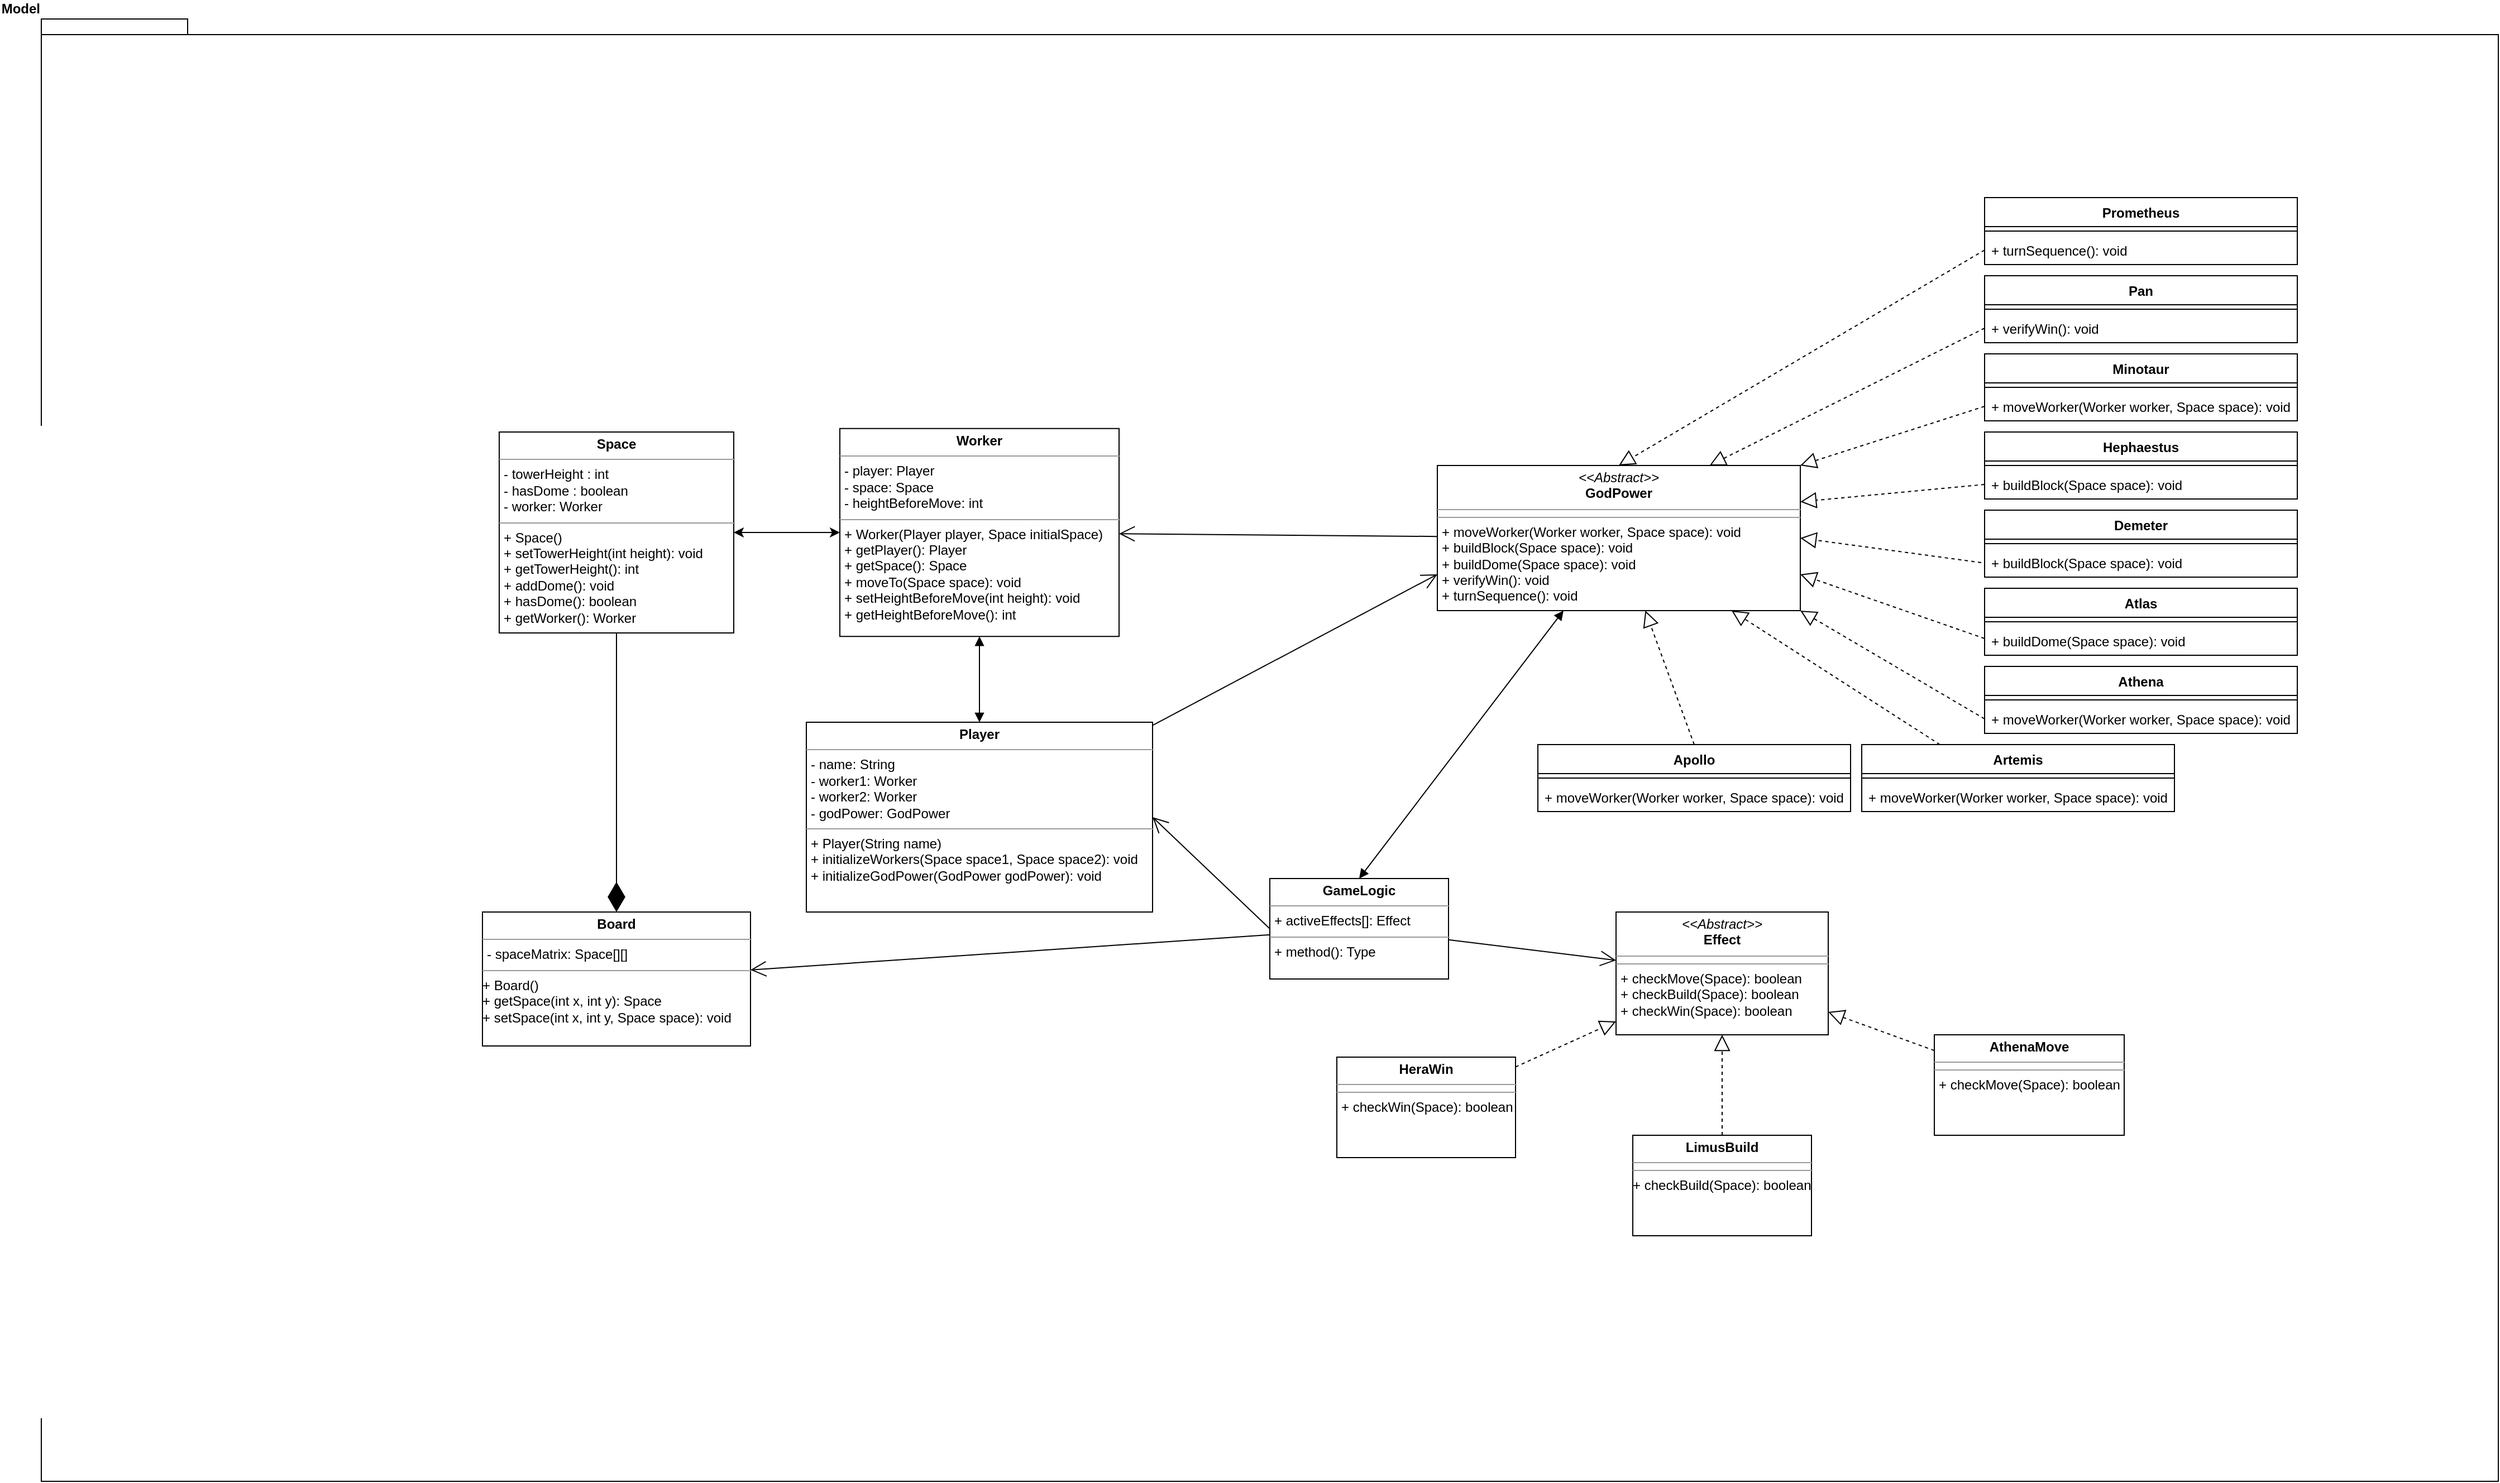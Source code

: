 <mxfile version="12.9.1" type="github"><diagram name="Page-1" id="c4acf3e9-155e-7222-9cf6-157b1a14988f"><mxGraphModel dx="2333" dy="1890" grid="1" gridSize="10" guides="1" tooltips="1" connect="1" arrows="1" fold="1" page="1" pageScale="1" pageWidth="850" pageHeight="1100" background="#ffffff" math="0" shadow="0"><root><mxCell id="0"/><mxCell id="1" parent="0"/><mxCell id="uEDdseuTx4ar9folRoNE-3" value="&lt;div&gt;Model&lt;/div&gt;" style="shape=folder;fontStyle=1;spacingTop=10;tabWidth=40;tabHeight=14;tabPosition=left;html=1;labelPosition=left;verticalLabelPosition=top;align=right;verticalAlign=bottom;" parent="1" vertex="1"><mxGeometry x="-290" y="-280" width="2200" height="1310" as="geometry"/></mxCell><mxCell id="uEDdseuTx4ar9folRoNE-6" value="&lt;p style=&quot;margin: 0px ; margin-top: 4px ; text-align: center&quot;&gt;&lt;b&gt;Space&lt;/b&gt;&lt;br&gt;&lt;/p&gt;&lt;hr size=&quot;1&quot;&gt;&lt;p style=&quot;margin: 0px ; margin-left: 4px&quot;&gt;- towerHeight : int&lt;/p&gt;&lt;p style=&quot;margin: 0px ; margin-left: 4px&quot;&gt;- hasDome : boolean&lt;/p&gt;&lt;p style=&quot;margin: 0px ; margin-left: 4px&quot;&gt;- worker: Worker&lt;br&gt;&lt;/p&gt;&lt;hr size=&quot;1&quot;&gt;&lt;p style=&quot;margin: 0px ; margin-left: 4px&quot;&gt;+ Space()&lt;br&gt;&lt;/p&gt;&lt;p style=&quot;margin: 0px ; margin-left: 4px&quot;&gt;+ setTowerHeight(int height): void&lt;/p&gt;&lt;p style=&quot;margin: 0px ; margin-left: 4px&quot;&gt;+ getTowerHeight(): int&lt;/p&gt;&lt;p style=&quot;margin: 0px ; margin-left: 4px&quot;&gt;+ addDome(): void&lt;br&gt;&lt;/p&gt;&lt;p style=&quot;margin: 0px ; margin-left: 4px&quot;&gt;+ hasDome(): boolean&lt;/p&gt;&lt;p style=&quot;margin: 0px ; margin-left: 4px&quot;&gt;+ getWorker(): Worker&lt;br&gt;&lt;/p&gt;&lt;p style=&quot;margin: 0px ; margin-left: 4px&quot;&gt;&lt;br&gt;&lt;/p&gt;" style="verticalAlign=top;align=left;overflow=fill;fontSize=12;fontFamily=Helvetica;html=1;" parent="1" vertex="1"><mxGeometry x="120" y="90" width="210" height="180" as="geometry"/></mxCell><mxCell id="uEDdseuTx4ar9folRoNE-10" style="edgeStyle=orthogonalEdgeStyle;rounded=0;orthogonalLoop=1;jettySize=auto;html=1;startArrow=classic;startFill=1;" parent="1" source="uEDdseuTx4ar9folRoNE-9" target="uEDdseuTx4ar9folRoNE-6" edge="1"><mxGeometry relative="1" as="geometry"/></mxCell><mxCell id="uEDdseuTx4ar9folRoNE-9" value="&lt;p style=&quot;margin: 0px ; margin-top: 4px ; text-align: center&quot;&gt;&lt;b&gt;Worker&lt;/b&gt;&lt;br&gt;&lt;/p&gt;&lt;hr size=&quot;1&quot;&gt;&lt;p style=&quot;margin: 0px ; margin-left: 4px&quot;&gt;- player: Player&lt;/p&gt;&lt;p style=&quot;margin: 0px ; margin-left: 4px&quot;&gt;- space: Space&lt;/p&gt;&lt;p style=&quot;margin: 0px ; margin-left: 4px&quot;&gt;- heightBeforeMove: int&lt;br&gt;&lt;/p&gt;&lt;hr size=&quot;1&quot;&gt;&lt;p style=&quot;margin: 0px ; margin-left: 4px&quot;&gt;+ Worker(Player player, Space initialSpace)&lt;br&gt;&lt;/p&gt;&lt;p style=&quot;margin: 0px ; margin-left: 4px&quot;&gt;+ getPlayer(): Player&lt;/p&gt;&lt;p style=&quot;margin: 0px ; margin-left: 4px&quot;&gt;+ getSpace(): Space&lt;/p&gt;&lt;p style=&quot;margin: 0px ; margin-left: 4px&quot;&gt;+ moveTo(Space space): void&lt;/p&gt;&lt;p style=&quot;margin: 0px ; margin-left: 4px&quot;&gt;+ setHeightBeforeMove(int height): void&lt;/p&gt;&lt;p style=&quot;margin: 0px ; margin-left: 4px&quot;&gt;+ getHeightBeforeMove(): int&lt;br&gt;&lt;/p&gt;&lt;p style=&quot;margin: 0px ; margin-left: 4px&quot;&gt;&lt;br&gt;&lt;/p&gt;&lt;p style=&quot;margin: 0px ; margin-left: 4px&quot;&gt;&lt;br&gt;&lt;/p&gt;&lt;p style=&quot;margin: 0px ; margin-left: 4px&quot;&gt;&lt;br&gt;&lt;/p&gt;" style="verticalAlign=top;align=left;overflow=fill;fontSize=12;fontFamily=Helvetica;html=1;" parent="1" vertex="1"><mxGeometry x="425" y="86.88" width="250" height="186.25" as="geometry"/></mxCell><mxCell id="uEDdseuTx4ar9folRoNE-12" value="&lt;p style=&quot;margin: 0px ; margin-top: 4px ; text-align: center&quot;&gt;&lt;b&gt;Player&lt;/b&gt;&lt;br&gt;&lt;/p&gt;&lt;hr size=&quot;1&quot;&gt;&lt;p style=&quot;margin: 0px ; margin-left: 4px&quot;&gt;- name: String&lt;/p&gt;&lt;p style=&quot;margin: 0px ; margin-left: 4px&quot;&gt;- worker1: Worker&lt;/p&gt;&lt;p style=&quot;margin: 0px ; margin-left: 4px&quot;&gt;- worker2: Worker&lt;/p&gt;&lt;p style=&quot;margin: 0px ; margin-left: 4px&quot;&gt;- godPower: GodPower&lt;br&gt;&lt;/p&gt;&lt;hr size=&quot;1&quot;&gt;&lt;p style=&quot;margin: 0px ; margin-left: 4px&quot;&gt;+ Player(String name)&lt;/p&gt;&lt;p style=&quot;margin: 0px ; margin-left: 4px&quot;&gt;+ initializeWorkers(Space space1, Space space2): void&lt;br&gt;&lt;/p&gt;&lt;p style=&quot;margin: 0px ; margin-left: 4px&quot;&gt;+ initializeGodPower(GodPower godPower): void&lt;/p&gt;&lt;p style=&quot;margin: 0px ; margin-left: 4px&quot;&gt;&lt;br&gt;&lt;/p&gt;" style="verticalAlign=top;align=left;overflow=fill;fontSize=12;fontFamily=Helvetica;html=1;" parent="1" vertex="1"><mxGeometry x="395" y="350" width="310" height="170" as="geometry"/></mxCell><mxCell id="uEDdseuTx4ar9folRoNE-13" value="" style="endArrow=block;startArrow=block;endFill=1;startFill=1;html=1;exitX=0.5;exitY=1;exitDx=0;exitDy=0;entryX=0.5;entryY=0;entryDx=0;entryDy=0;" parent="1" source="uEDdseuTx4ar9folRoNE-9" target="uEDdseuTx4ar9folRoNE-12" edge="1"><mxGeometry width="160" relative="1" as="geometry"><mxPoint x="340" y="330" as="sourcePoint"/><mxPoint x="500" y="330" as="targetPoint"/></mxGeometry></mxCell><mxCell id="uEDdseuTx4ar9folRoNE-25" value="&lt;p style=&quot;margin: 0px ; margin-top: 4px ; text-align: center&quot;&gt;&lt;b&gt;Board&lt;/b&gt;&lt;br&gt;&lt;/p&gt;&lt;hr size=&quot;1&quot;&gt;&lt;p style=&quot;margin: 0px ; margin-left: 4px&quot;&gt;- spaceMatrix: Space[][]&lt;/p&gt;&lt;hr size=&quot;1&quot;&gt;&lt;div&gt;+ Board()&lt;br&gt;&lt;/div&gt;&lt;div&gt;+ getSpace(int x, int y): Space&lt;/div&gt;&lt;div&gt;+ setSpace(int x, int y, Space space): void&lt;br&gt;&lt;/div&gt;" style="verticalAlign=top;align=left;overflow=fill;fontSize=12;fontFamily=Helvetica;html=1;" parent="1" vertex="1"><mxGeometry x="105" y="520" width="240" height="120" as="geometry"/></mxCell><mxCell id="uEDdseuTx4ar9folRoNE-28" value="" style="endArrow=diamondThin;endFill=1;endSize=24;html=1;" parent="1" source="uEDdseuTx4ar9folRoNE-6" target="uEDdseuTx4ar9folRoNE-25" edge="1"><mxGeometry width="160" relative="1" as="geometry"><mxPoint x="340" y="340" as="sourcePoint"/><mxPoint x="500" y="340" as="targetPoint"/></mxGeometry></mxCell><mxCell id="uEDdseuTx4ar9folRoNE-31" value="&lt;p style=&quot;margin: 0px ; margin-top: 4px ; text-align: center&quot;&gt;&lt;i&gt;&amp;lt;&amp;lt;Abstract&amp;gt;&amp;gt;&lt;/i&gt;&lt;br&gt;&lt;b&gt;GodPower&lt;/b&gt;&lt;/p&gt;&lt;hr size=&quot;1&quot;&gt;&lt;hr size=&quot;1&quot;&gt;&lt;p style=&quot;margin: 0px ; margin-left: 4px&quot;&gt;+ moveWorker(Worker worker, Space space): void&lt;/p&gt;&lt;p style=&quot;margin: 0px ; margin-left: 4px&quot;&gt;+ buildBlock(Space space): void&lt;br&gt;&lt;/p&gt;&lt;p style=&quot;margin: 0px ; margin-left: 4px&quot;&gt;+ buildDome(Space space): void&lt;/p&gt;&lt;p style=&quot;margin: 0px ; margin-left: 4px&quot;&gt;+ verifyWin(): void&lt;/p&gt;&lt;p style=&quot;margin: 0px ; margin-left: 4px&quot;&gt;+ turnSequence(): void&lt;br&gt;&lt;/p&gt;&lt;p style=&quot;margin: 0px ; margin-left: 4px&quot;&gt;&lt;br&gt;&lt;/p&gt;" style="verticalAlign=top;align=left;overflow=fill;fontSize=12;fontFamily=Helvetica;html=1;" parent="1" vertex="1"><mxGeometry x="960" y="120" width="325" height="130" as="geometry"/></mxCell><mxCell id="uEDdseuTx4ar9folRoNE-32" value="" style="endArrow=open;endFill=1;endSize=12;html=1;" parent="1" source="uEDdseuTx4ar9folRoNE-31" target="uEDdseuTx4ar9folRoNE-9" edge="1"><mxGeometry width="160" relative="1" as="geometry"><mxPoint x="680" y="270" as="sourcePoint"/><mxPoint x="840" y="270" as="targetPoint"/></mxGeometry></mxCell><mxCell id="A2e2mmVc-ByPGTGszFhx-50" value="" style="endArrow=block;dashed=1;endFill=0;endSize=12;html=1;exitX=0.5;exitY=0;exitDx=0;exitDy=0;" parent="1" source="A2e2mmVc-ByPGTGszFhx-5" target="uEDdseuTx4ar9folRoNE-31" edge="1"><mxGeometry width="160" relative="1" as="geometry"><mxPoint x="990" y="300" as="sourcePoint"/><mxPoint x="1011" y="250" as="targetPoint"/></mxGeometry></mxCell><mxCell id="A2e2mmVc-ByPGTGszFhx-41" value="Prometheus" style="swimlane;fontStyle=1;align=center;verticalAlign=top;childLayout=stackLayout;horizontal=1;startSize=26;horizontalStack=0;resizeParent=1;resizeParentMax=0;resizeLast=0;collapsible=1;marginBottom=0;" parent="1" vertex="1"><mxGeometry x="1450" y="-120" width="280" height="60" as="geometry"/></mxCell><mxCell id="A2e2mmVc-ByPGTGszFhx-43" value="" style="line;strokeWidth=1;fillColor=none;align=left;verticalAlign=middle;spacingTop=-1;spacingLeft=3;spacingRight=3;rotatable=0;labelPosition=right;points=[];portConstraint=eastwest;" parent="A2e2mmVc-ByPGTGszFhx-41" vertex="1"><mxGeometry y="26" width="280" height="8" as="geometry"/></mxCell><mxCell id="A2e2mmVc-ByPGTGszFhx-44" value="+ turnSequence(): void" style="text;strokeColor=none;fillColor=none;align=left;verticalAlign=top;spacingLeft=4;spacingRight=4;overflow=hidden;rotatable=0;points=[[0,0.5],[1,0.5]];portConstraint=eastwest;" parent="A2e2mmVc-ByPGTGszFhx-41" vertex="1"><mxGeometry y="34" width="280" height="26" as="geometry"/></mxCell><mxCell id="A2e2mmVc-ByPGTGszFhx-37" value="Pan" style="swimlane;fontStyle=1;align=center;verticalAlign=top;childLayout=stackLayout;horizontal=1;startSize=26;horizontalStack=0;resizeParent=1;resizeParentMax=0;resizeLast=0;collapsible=1;marginBottom=0;" parent="1" vertex="1"><mxGeometry x="1450" y="-50" width="280" height="60" as="geometry"/></mxCell><mxCell id="A2e2mmVc-ByPGTGszFhx-39" value="" style="line;strokeWidth=1;fillColor=none;align=left;verticalAlign=middle;spacingTop=-1;spacingLeft=3;spacingRight=3;rotatable=0;labelPosition=right;points=[];portConstraint=eastwest;" parent="A2e2mmVc-ByPGTGszFhx-37" vertex="1"><mxGeometry y="26" width="280" height="8" as="geometry"/></mxCell><mxCell id="A2e2mmVc-ByPGTGszFhx-40" value="+ verifyWin(): void&#xA;&#xA;" style="text;strokeColor=none;fillColor=none;align=left;verticalAlign=top;spacingLeft=4;spacingRight=4;overflow=hidden;rotatable=0;points=[[0,0.5],[1,0.5]];portConstraint=eastwest;" parent="A2e2mmVc-ByPGTGszFhx-37" vertex="1"><mxGeometry y="34" width="280" height="26" as="geometry"/></mxCell><mxCell id="A2e2mmVc-ByPGTGszFhx-33" value="Minotaur" style="swimlane;fontStyle=1;align=center;verticalAlign=top;childLayout=stackLayout;horizontal=1;startSize=26;horizontalStack=0;resizeParent=1;resizeParentMax=0;resizeLast=0;collapsible=1;marginBottom=0;" parent="1" vertex="1"><mxGeometry x="1450" y="20" width="280" height="60" as="geometry"/></mxCell><mxCell id="A2e2mmVc-ByPGTGszFhx-35" value="" style="line;strokeWidth=1;fillColor=none;align=left;verticalAlign=middle;spacingTop=-1;spacingLeft=3;spacingRight=3;rotatable=0;labelPosition=right;points=[];portConstraint=eastwest;" parent="A2e2mmVc-ByPGTGszFhx-33" vertex="1"><mxGeometry y="26" width="280" height="8" as="geometry"/></mxCell><mxCell id="A2e2mmVc-ByPGTGszFhx-36" value="+ moveWorker(Worker worker, Space space): void&#xA;" style="text;strokeColor=none;fillColor=none;align=left;verticalAlign=top;spacingLeft=4;spacingRight=4;overflow=hidden;rotatable=0;points=[[0,0.5],[1,0.5]];portConstraint=eastwest;" parent="A2e2mmVc-ByPGTGszFhx-33" vertex="1"><mxGeometry y="34" width="280" height="26" as="geometry"/></mxCell><mxCell id="A2e2mmVc-ByPGTGszFhx-29" value="Hephaestus" style="swimlane;fontStyle=1;align=center;verticalAlign=top;childLayout=stackLayout;horizontal=1;startSize=26;horizontalStack=0;resizeParent=1;resizeParentMax=0;resizeLast=0;collapsible=1;marginBottom=0;" parent="1" vertex="1"><mxGeometry x="1450" y="90" width="280" height="60" as="geometry"/></mxCell><mxCell id="A2e2mmVc-ByPGTGszFhx-31" value="" style="line;strokeWidth=1;fillColor=none;align=left;verticalAlign=middle;spacingTop=-1;spacingLeft=3;spacingRight=3;rotatable=0;labelPosition=right;points=[];portConstraint=eastwest;" parent="A2e2mmVc-ByPGTGszFhx-29" vertex="1"><mxGeometry y="26" width="280" height="8" as="geometry"/></mxCell><mxCell id="A2e2mmVc-ByPGTGszFhx-32" value="+ buildBlock(Space space): void&#xA;&#xA;" style="text;strokeColor=none;fillColor=none;align=left;verticalAlign=top;spacingLeft=4;spacingRight=4;overflow=hidden;rotatable=0;points=[[0,0.5],[1,0.5]];portConstraint=eastwest;" parent="A2e2mmVc-ByPGTGszFhx-29" vertex="1"><mxGeometry y="34" width="280" height="26" as="geometry"/></mxCell><mxCell id="A2e2mmVc-ByPGTGszFhx-25" value="Demeter" style="swimlane;fontStyle=1;align=center;verticalAlign=top;childLayout=stackLayout;horizontal=1;startSize=26;horizontalStack=0;resizeParent=1;resizeParentMax=0;resizeLast=0;collapsible=1;marginBottom=0;" parent="1" vertex="1"><mxGeometry x="1450" y="160" width="280" height="60" as="geometry"/></mxCell><mxCell id="A2e2mmVc-ByPGTGszFhx-27" value="" style="line;strokeWidth=1;fillColor=none;align=left;verticalAlign=middle;spacingTop=-1;spacingLeft=3;spacingRight=3;rotatable=0;labelPosition=right;points=[];portConstraint=eastwest;" parent="A2e2mmVc-ByPGTGszFhx-25" vertex="1"><mxGeometry y="26" width="280" height="8" as="geometry"/></mxCell><mxCell id="A2e2mmVc-ByPGTGszFhx-28" value="+ buildBlock(Space space): void&#xA;&#xA;" style="text;strokeColor=none;fillColor=none;align=left;verticalAlign=top;spacingLeft=4;spacingRight=4;overflow=hidden;rotatable=0;points=[[0,0.5],[1,0.5]];portConstraint=eastwest;" parent="A2e2mmVc-ByPGTGszFhx-25" vertex="1"><mxGeometry y="34" width="280" height="26" as="geometry"/></mxCell><mxCell id="A2e2mmVc-ByPGTGszFhx-21" value="Atlas" style="swimlane;fontStyle=1;align=center;verticalAlign=top;childLayout=stackLayout;horizontal=1;startSize=26;horizontalStack=0;resizeParent=1;resizeParentMax=0;resizeLast=0;collapsible=1;marginBottom=0;" parent="1" vertex="1"><mxGeometry x="1450" y="230" width="280" height="60" as="geometry"/></mxCell><mxCell id="A2e2mmVc-ByPGTGszFhx-23" value="" style="line;strokeWidth=1;fillColor=none;align=left;verticalAlign=middle;spacingTop=-1;spacingLeft=3;spacingRight=3;rotatable=0;labelPosition=right;points=[];portConstraint=eastwest;" parent="A2e2mmVc-ByPGTGszFhx-21" vertex="1"><mxGeometry y="26" width="280" height="8" as="geometry"/></mxCell><mxCell id="A2e2mmVc-ByPGTGszFhx-24" value="+ buildDome(Space space): void" style="text;strokeColor=none;fillColor=none;align=left;verticalAlign=top;spacingLeft=4;spacingRight=4;overflow=hidden;rotatable=0;points=[[0,0.5],[1,0.5]];portConstraint=eastwest;" parent="A2e2mmVc-ByPGTGszFhx-21" vertex="1"><mxGeometry y="34" width="280" height="26" as="geometry"/></mxCell><mxCell id="A2e2mmVc-ByPGTGszFhx-17" value="Athena" style="swimlane;fontStyle=1;align=center;verticalAlign=top;childLayout=stackLayout;horizontal=1;startSize=26;horizontalStack=0;resizeParent=1;resizeParentMax=0;resizeLast=0;collapsible=1;marginBottom=0;" parent="1" vertex="1"><mxGeometry x="1450" y="300" width="280" height="60" as="geometry"/></mxCell><mxCell id="A2e2mmVc-ByPGTGszFhx-19" value="" style="line;strokeWidth=1;fillColor=none;align=left;verticalAlign=middle;spacingTop=-1;spacingLeft=3;spacingRight=3;rotatable=0;labelPosition=right;points=[];portConstraint=eastwest;" parent="A2e2mmVc-ByPGTGszFhx-17" vertex="1"><mxGeometry y="26" width="280" height="8" as="geometry"/></mxCell><mxCell id="A2e2mmVc-ByPGTGszFhx-20" value="+ moveWorker(Worker worker, Space space): void&#xA;" style="text;strokeColor=none;fillColor=none;align=left;verticalAlign=top;spacingLeft=4;spacingRight=4;overflow=hidden;rotatable=0;points=[[0,0.5],[1,0.5]];portConstraint=eastwest;" parent="A2e2mmVc-ByPGTGszFhx-17" vertex="1"><mxGeometry y="34" width="280" height="26" as="geometry"/></mxCell><mxCell id="A2e2mmVc-ByPGTGszFhx-51" value="" style="endArrow=block;dashed=1;endFill=0;endSize=12;html=1;exitX=0.25;exitY=0;exitDx=0;exitDy=0;" parent="1" source="A2e2mmVc-ByPGTGszFhx-9" target="uEDdseuTx4ar9folRoNE-31" edge="1"><mxGeometry width="160" relative="1" as="geometry"><mxPoint x="1290" y="120" as="sourcePoint"/><mxPoint x="1230" y="240" as="targetPoint"/></mxGeometry></mxCell><mxCell id="A2e2mmVc-ByPGTGszFhx-54" value="" style="endArrow=block;dashed=1;endFill=0;endSize=12;html=1;exitX=0;exitY=0.5;exitDx=0;exitDy=0;entryX=1;entryY=0;entryDx=0;entryDy=0;" parent="1" source="A2e2mmVc-ByPGTGszFhx-36" target="uEDdseuTx4ar9folRoNE-31" edge="1"><mxGeometry width="160" relative="1" as="geometry"><mxPoint x="1290" y="140" as="sourcePoint"/><mxPoint x="1450" y="140" as="targetPoint"/></mxGeometry></mxCell><mxCell id="A2e2mmVc-ByPGTGszFhx-55" value="" style="endArrow=block;dashed=1;endFill=0;endSize=12;html=1;exitX=0;exitY=0.5;exitDx=0;exitDy=0;entryX=0.75;entryY=0;entryDx=0;entryDy=0;" parent="1" source="A2e2mmVc-ByPGTGszFhx-40" target="uEDdseuTx4ar9folRoNE-31" edge="1"><mxGeometry width="160" relative="1" as="geometry"><mxPoint x="1160" y="-10" as="sourcePoint"/><mxPoint x="1320" y="-10" as="targetPoint"/></mxGeometry></mxCell><mxCell id="A2e2mmVc-ByPGTGszFhx-56" value="" style="endArrow=block;dashed=1;endFill=0;endSize=12;html=1;entryX=0.5;entryY=0;entryDx=0;entryDy=0;exitX=0;exitY=0.5;exitDx=0;exitDy=0;" parent="1" source="A2e2mmVc-ByPGTGszFhx-44" target="uEDdseuTx4ar9folRoNE-31" edge="1"><mxGeometry width="160" relative="1" as="geometry"><mxPoint x="970" y="-50" as="sourcePoint"/><mxPoint x="1130" y="-50" as="targetPoint"/></mxGeometry></mxCell><mxCell id="A2e2mmVc-ByPGTGszFhx-57" value="" style="endArrow=block;dashed=1;endFill=0;endSize=12;html=1;entryX=1;entryY=0.25;entryDx=0;entryDy=0;exitX=0;exitY=0.5;exitDx=0;exitDy=0;" parent="1" source="A2e2mmVc-ByPGTGszFhx-32" target="uEDdseuTx4ar9folRoNE-31" edge="1"><mxGeometry width="160" relative="1" as="geometry"><mxPoint x="1290" y="140" as="sourcePoint"/><mxPoint x="1450" y="140" as="targetPoint"/></mxGeometry></mxCell><mxCell id="A2e2mmVc-ByPGTGszFhx-58" value="" style="endArrow=block;dashed=1;endFill=0;endSize=12;html=1;entryX=1;entryY=0.5;entryDx=0;entryDy=0;" parent="1" target="uEDdseuTx4ar9folRoNE-31" edge="1"><mxGeometry width="160" relative="1" as="geometry"><mxPoint x="1447" y="207" as="sourcePoint"/><mxPoint x="1435" y="320" as="targetPoint"/></mxGeometry></mxCell><mxCell id="A2e2mmVc-ByPGTGszFhx-59" value="" style="endArrow=block;dashed=1;endFill=0;endSize=12;html=1;exitX=0;exitY=0.75;exitDx=0;exitDy=0;entryX=1;entryY=0.75;entryDx=0;entryDy=0;" parent="1" source="A2e2mmVc-ByPGTGszFhx-21" target="uEDdseuTx4ar9folRoNE-31" edge="1"><mxGeometry width="160" relative="1" as="geometry"><mxPoint x="1260" y="300" as="sourcePoint"/><mxPoint x="1420" y="300" as="targetPoint"/></mxGeometry></mxCell><mxCell id="A2e2mmVc-ByPGTGszFhx-60" value="" style="endArrow=block;dashed=1;endFill=0;endSize=12;html=1;exitX=0;exitY=0.5;exitDx=0;exitDy=0;entryX=1;entryY=1;entryDx=0;entryDy=0;" parent="1" source="A2e2mmVc-ByPGTGszFhx-20" target="uEDdseuTx4ar9folRoNE-31" edge="1"><mxGeometry width="160" relative="1" as="geometry"><mxPoint x="1250" y="310" as="sourcePoint"/><mxPoint x="1290" y="240" as="targetPoint"/></mxGeometry></mxCell><mxCell id="xwHX6Ezq-zAa09ETZAzB-1" value="&lt;p style=&quot;margin: 0px ; margin-top: 4px ; text-align: center&quot;&gt;&lt;i&gt;&amp;lt;&amp;lt;Abstract&amp;gt;&amp;gt;&lt;/i&gt;&lt;br&gt;&lt;b&gt;Effect&lt;/b&gt;&lt;/p&gt;&lt;hr size=&quot;1&quot;&gt;&lt;hr size=&quot;1&quot;&gt;&lt;p style=&quot;margin: 0px ; margin-left: 4px&quot;&gt;+ checkMove(Space): boolean&lt;/p&gt;&lt;p style=&quot;margin: 0px ; margin-left: 4px&quot;&gt;+ checkBuild(Space): boolean&lt;/p&gt;&lt;p style=&quot;margin: 0px ; margin-left: 4px&quot;&gt;+ checkWin(Space): boolean&lt;/p&gt;&lt;p style=&quot;margin: 0px ; margin-left: 4px&quot;&gt;&lt;br&gt;&lt;/p&gt;&lt;p style=&quot;margin: 0px ; margin-left: 4px&quot;&gt;&lt;br&gt;&lt;/p&gt;" style="verticalAlign=top;align=left;overflow=fill;fontSize=12;fontFamily=Helvetica;html=1;" parent="1" vertex="1"><mxGeometry x="1120" y="520" width="190" height="110" as="geometry"/></mxCell><mxCell id="xwHX6Ezq-zAa09ETZAzB-2" value="&lt;p style=&quot;margin: 0px ; margin-top: 4px ; text-align: center&quot;&gt;&lt;b&gt;AthenaMove&lt;/b&gt;&lt;/p&gt;&lt;hr size=&quot;1&quot;&gt;&lt;hr size=&quot;1&quot;&gt;&lt;p style=&quot;margin: 0px ; margin-left: 4px&quot;&gt;+ checkMove(Space): boolean&lt;/p&gt;" style="verticalAlign=top;align=left;overflow=fill;fontSize=12;fontFamily=Helvetica;html=1;" parent="1" vertex="1"><mxGeometry x="1405" y="630" width="170" height="90" as="geometry"/></mxCell><mxCell id="xwHX6Ezq-zAa09ETZAzB-3" value="" style="endArrow=block;dashed=1;endFill=0;endSize=12;html=1;" parent="1" source="xwHX6Ezq-zAa09ETZAzB-2" target="xwHX6Ezq-zAa09ETZAzB-1" edge="1"><mxGeometry width="160" relative="1" as="geometry"><mxPoint x="1390" y="450" as="sourcePoint"/><mxPoint x="1550" y="450" as="targetPoint"/></mxGeometry></mxCell><mxCell id="zWAgqz_s4CJjfRpqB57c-2" value="&lt;p style=&quot;margin: 0px ; margin-top: 4px ; text-align: center&quot;&gt;&lt;b&gt;LimusBuild&lt;/b&gt;&lt;br&gt;&lt;/p&gt;&lt;hr size=&quot;1&quot;&gt;&lt;hr size=&quot;1&quot;&gt;+ checkBuild(Space): boolean" style="verticalAlign=top;align=left;overflow=fill;fontSize=12;fontFamily=Helvetica;html=1;" parent="1" vertex="1"><mxGeometry x="1135" y="720" width="160" height="90" as="geometry"/></mxCell><mxCell id="zWAgqz_s4CJjfRpqB57c-3" value="" style="endArrow=block;dashed=1;endFill=0;endSize=12;html=1;" parent="1" source="zWAgqz_s4CJjfRpqB57c-2" target="xwHX6Ezq-zAa09ETZAzB-1" edge="1"><mxGeometry width="160" relative="1" as="geometry"><mxPoint x="1350" y="570" as="sourcePoint"/><mxPoint x="1510" y="570" as="targetPoint"/></mxGeometry></mxCell><mxCell id="zWAgqz_s4CJjfRpqB57c-4" value="&lt;p style=&quot;margin: 0px ; margin-top: 4px ; text-align: center&quot;&gt;&lt;b&gt;HeraWin&lt;/b&gt;&lt;/p&gt;&lt;hr size=&quot;1&quot;&gt;&lt;hr size=&quot;1&quot;&gt;&lt;p style=&quot;margin: 0px ; margin-left: 4px&quot;&gt;+ checkWin(Space): boolean&lt;/p&gt;" style="verticalAlign=top;align=left;overflow=fill;fontSize=12;fontFamily=Helvetica;html=1;" parent="1" vertex="1"><mxGeometry x="870" y="650" width="160" height="90" as="geometry"/></mxCell><mxCell id="zWAgqz_s4CJjfRpqB57c-5" value="" style="endArrow=block;dashed=1;endFill=0;endSize=12;html=1;" parent="1" source="zWAgqz_s4CJjfRpqB57c-4" target="xwHX6Ezq-zAa09ETZAzB-1" edge="1"><mxGeometry width="160" relative="1" as="geometry"><mxPoint x="1240" y="640" as="sourcePoint"/><mxPoint x="1400" y="640" as="targetPoint"/></mxGeometry></mxCell><mxCell id="zWAgqz_s4CJjfRpqB57c-8" value="&lt;p style=&quot;margin: 0px ; margin-top: 4px ; text-align: center&quot;&gt;&lt;b&gt;GameLogic&lt;/b&gt;&lt;/p&gt;&lt;hr size=&quot;1&quot;&gt;&lt;p style=&quot;margin: 0px ; margin-left: 4px&quot;&gt;+ activeEffects[]: Effect&lt;br&gt;&lt;/p&gt;&lt;hr size=&quot;1&quot;&gt;&lt;p style=&quot;margin: 0px ; margin-left: 4px&quot;&gt;+ method(): Type&lt;/p&gt;" style="verticalAlign=top;align=left;overflow=fill;fontSize=12;fontFamily=Helvetica;html=1;" parent="1" vertex="1"><mxGeometry x="810" y="490" width="160" height="90" as="geometry"/></mxCell><mxCell id="A2e2mmVc-ByPGTGszFhx-9" value="Artemis" style="swimlane;fontStyle=1;align=center;verticalAlign=top;childLayout=stackLayout;horizontal=1;startSize=26;horizontalStack=0;resizeParent=1;resizeParentMax=0;resizeLast=0;collapsible=1;marginBottom=0;" parent="1" vertex="1"><mxGeometry x="1340" y="370" width="280" height="60" as="geometry"/></mxCell><mxCell id="A2e2mmVc-ByPGTGszFhx-11" value="" style="line;strokeWidth=1;fillColor=none;align=left;verticalAlign=middle;spacingTop=-1;spacingLeft=3;spacingRight=3;rotatable=0;labelPosition=right;points=[];portConstraint=eastwest;" parent="A2e2mmVc-ByPGTGszFhx-9" vertex="1"><mxGeometry y="26" width="280" height="8" as="geometry"/></mxCell><mxCell id="A2e2mmVc-ByPGTGszFhx-12" value="+ moveWorker(Worker worker, Space space): void&#xA;" style="text;strokeColor=none;fillColor=none;align=left;verticalAlign=top;spacingLeft=4;spacingRight=4;overflow=hidden;rotatable=0;points=[[0,0.5],[1,0.5]];portConstraint=eastwest;" parent="A2e2mmVc-ByPGTGszFhx-9" vertex="1"><mxGeometry y="34" width="280" height="26" as="geometry"/></mxCell><mxCell id="zWAgqz_s4CJjfRpqB57c-12" value="" style="endArrow=open;endFill=1;endSize=12;html=1;" parent="1" source="zWAgqz_s4CJjfRpqB57c-8" target="xwHX6Ezq-zAa09ETZAzB-1" edge="1"><mxGeometry width="160" relative="1" as="geometry"><mxPoint x="1190" y="420" as="sourcePoint"/><mxPoint x="1350" y="420" as="targetPoint"/></mxGeometry></mxCell><mxCell id="A2e2mmVc-ByPGTGszFhx-5" value="Apollo" style="swimlane;fontStyle=1;align=center;verticalAlign=top;childLayout=stackLayout;horizontal=1;startSize=26;horizontalStack=0;resizeParent=1;resizeParentMax=0;resizeLast=0;collapsible=1;marginBottom=0;" parent="1" vertex="1"><mxGeometry x="1050" y="370" width="280" height="60" as="geometry"/></mxCell><mxCell id="A2e2mmVc-ByPGTGszFhx-7" value="" style="line;strokeWidth=1;fillColor=none;align=left;verticalAlign=middle;spacingTop=-1;spacingLeft=3;spacingRight=3;rotatable=0;labelPosition=right;points=[];portConstraint=eastwest;" parent="A2e2mmVc-ByPGTGszFhx-5" vertex="1"><mxGeometry y="26" width="280" height="8" as="geometry"/></mxCell><mxCell id="A2e2mmVc-ByPGTGszFhx-8" value="+ moveWorker(Worker worker, Space space): void&#xA;" style="text;strokeColor=none;fillColor=none;align=left;verticalAlign=top;spacingLeft=4;spacingRight=4;overflow=hidden;rotatable=0;points=[[0,0.5],[1,0.5]];portConstraint=eastwest;" parent="A2e2mmVc-ByPGTGszFhx-5" vertex="1"><mxGeometry y="34" width="280" height="26" as="geometry"/></mxCell><mxCell id="zWAgqz_s4CJjfRpqB57c-14" value="" style="endArrow=block;startArrow=block;endFill=1;startFill=1;html=1;exitX=0.5;exitY=0;exitDx=0;exitDy=0;" parent="1" source="zWAgqz_s4CJjfRpqB57c-8" target="uEDdseuTx4ar9folRoNE-31" edge="1"><mxGeometry width="160" relative="1" as="geometry"><mxPoint x="1200" y="320" as="sourcePoint"/><mxPoint x="1360" y="320" as="targetPoint"/></mxGeometry></mxCell><mxCell id="xfJKF4OA_VL39vOBkH6z-1" value="" style="endArrow=open;endFill=1;endSize=12;html=1;entryX=0;entryY=0.75;entryDx=0;entryDy=0;" edge="1" parent="1" source="uEDdseuTx4ar9folRoNE-12" target="uEDdseuTx4ar9folRoNE-31"><mxGeometry width="160" relative="1" as="geometry"><mxPoint x="780" y="410" as="sourcePoint"/><mxPoint x="940" y="410" as="targetPoint"/></mxGeometry></mxCell><mxCell id="xfJKF4OA_VL39vOBkH6z-2" value="" style="endArrow=open;endFill=1;endSize=12;html=1;exitX=0;exitY=0.5;exitDx=0;exitDy=0;entryX=1;entryY=0.5;entryDx=0;entryDy=0;" edge="1" parent="1" source="zWAgqz_s4CJjfRpqB57c-8" target="uEDdseuTx4ar9folRoNE-12"><mxGeometry width="160" relative="1" as="geometry"><mxPoint x="730" y="410" as="sourcePoint"/><mxPoint x="890" y="410" as="targetPoint"/></mxGeometry></mxCell><mxCell id="xfJKF4OA_VL39vOBkH6z-4" value="" style="endArrow=open;endFill=1;endSize=12;html=1;" edge="1" parent="1" source="zWAgqz_s4CJjfRpqB57c-8" target="uEDdseuTx4ar9folRoNE-25"><mxGeometry width="160" relative="1" as="geometry"><mxPoint x="650" y="640" as="sourcePoint"/><mxPoint x="810" y="640" as="targetPoint"/></mxGeometry></mxCell></root></mxGraphModel></diagram></mxfile>